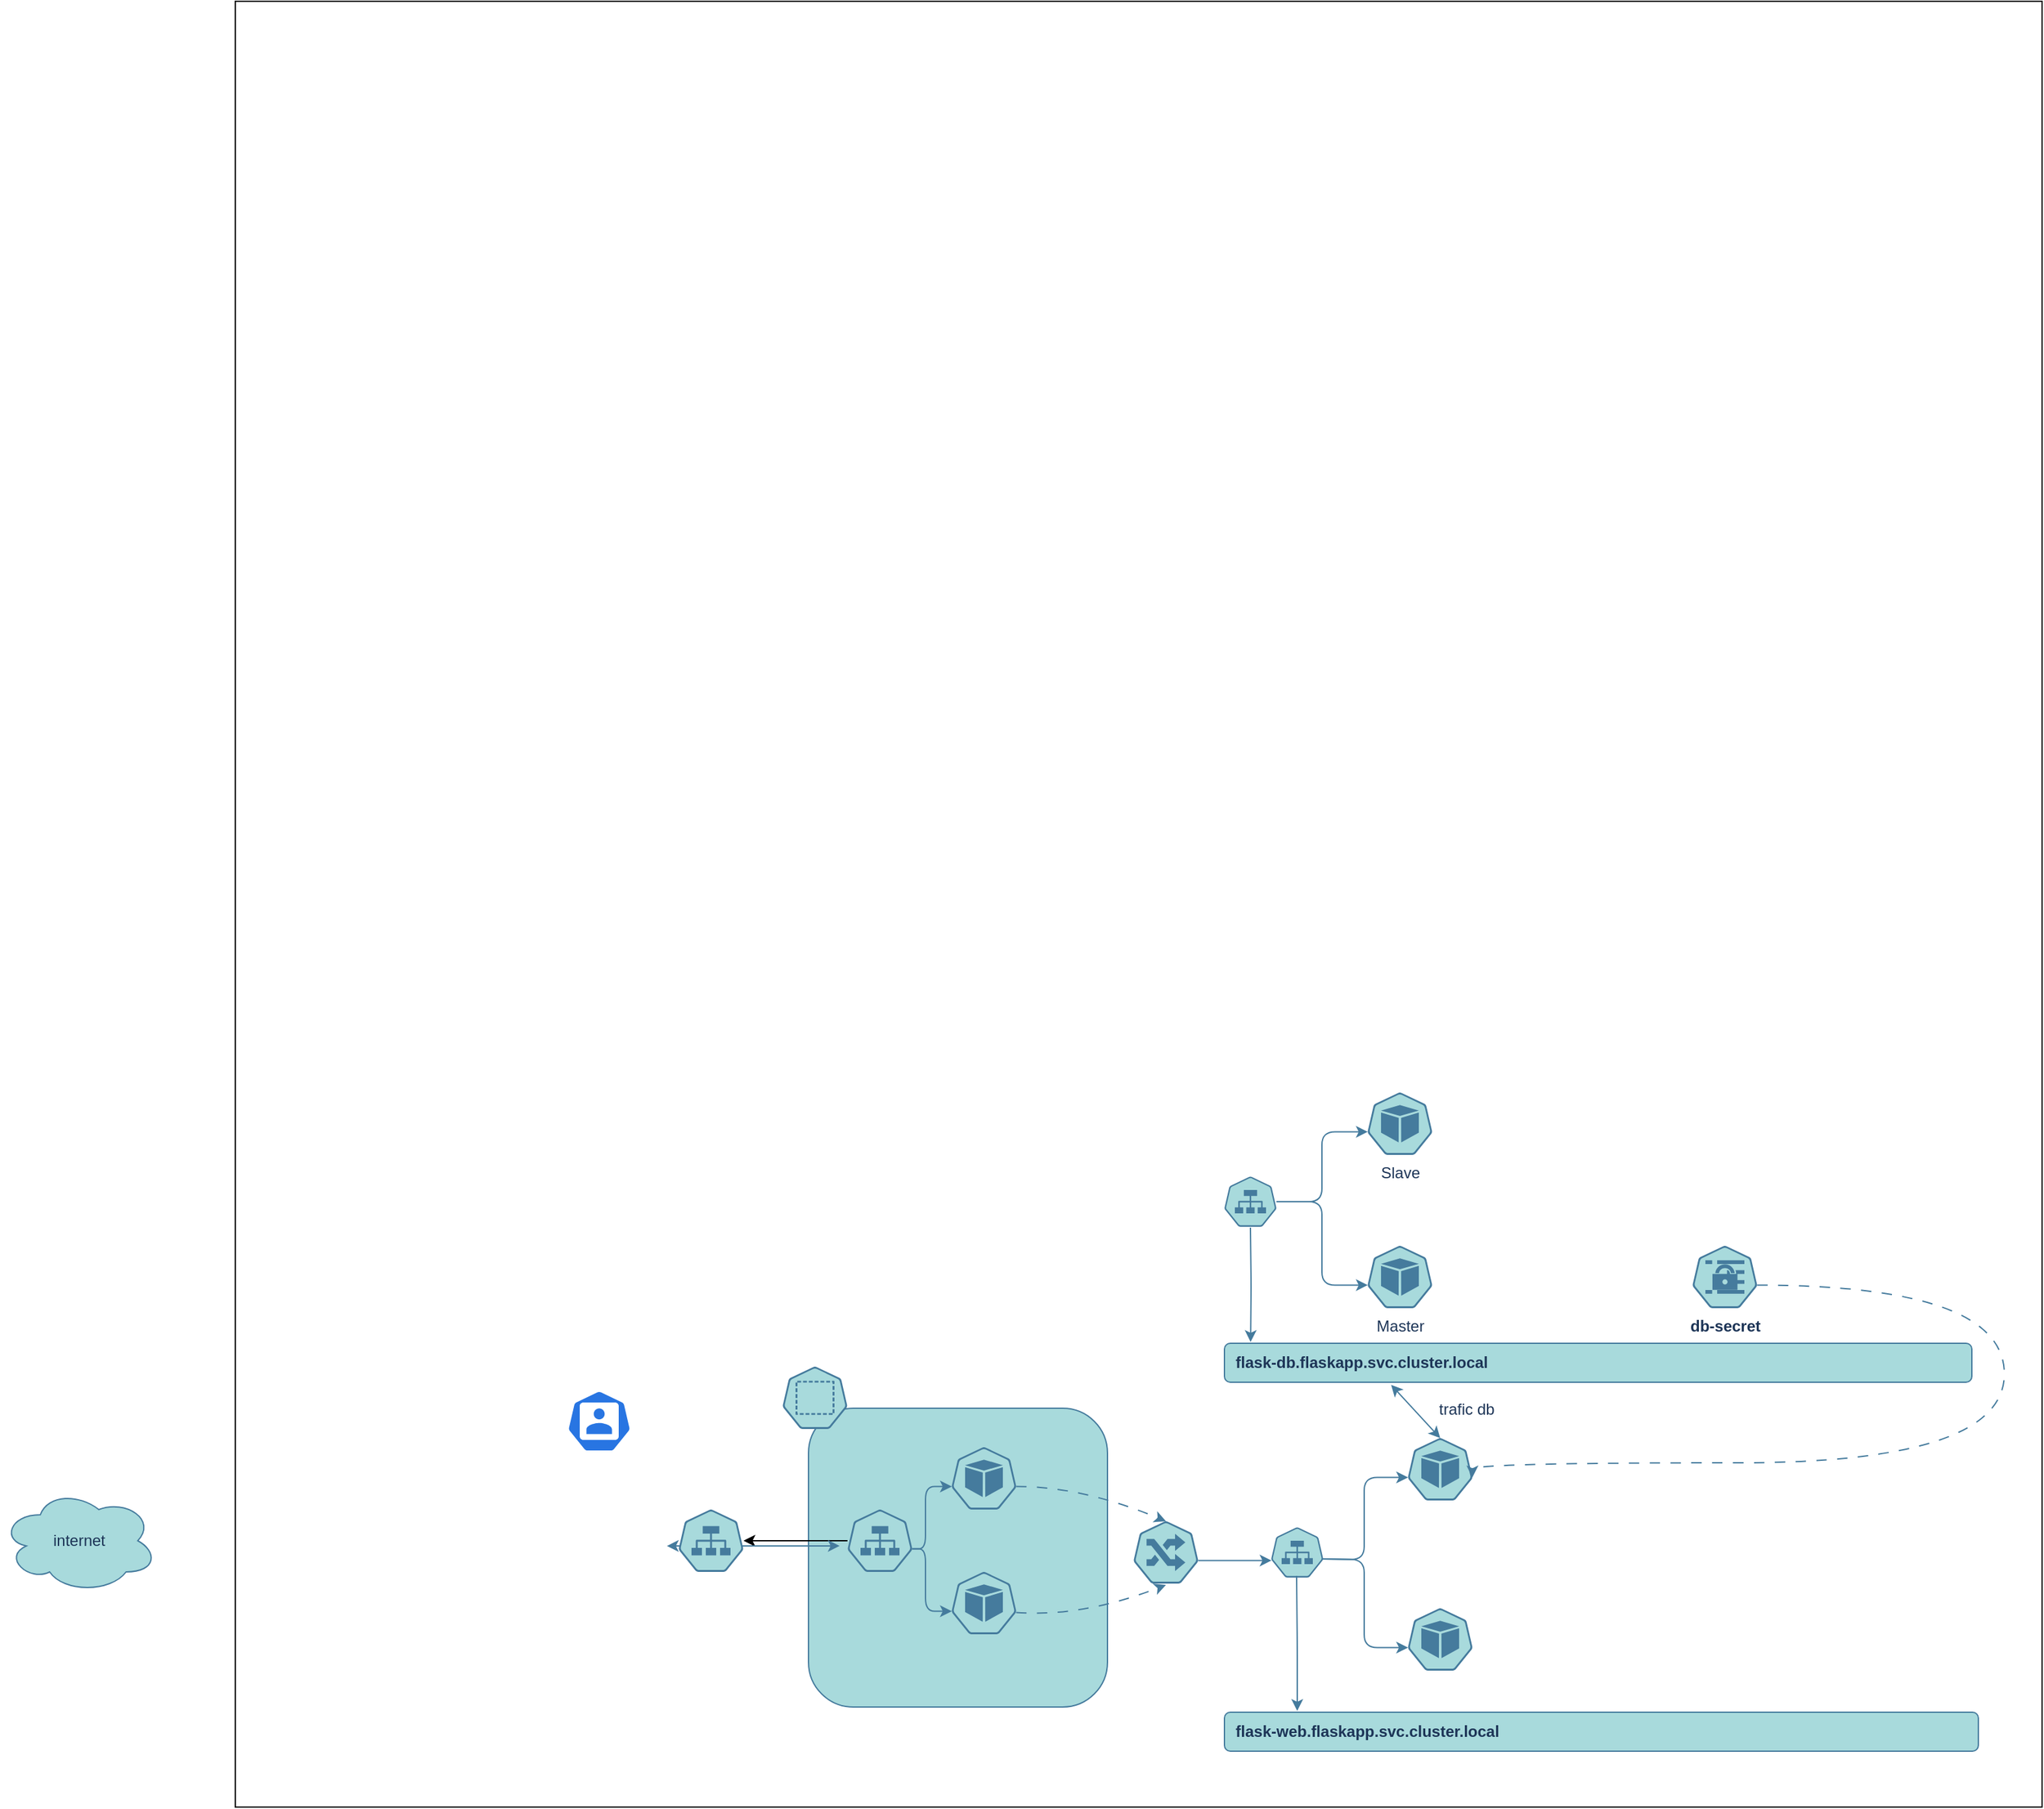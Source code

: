 <mxfile version="21.6.8" type="github">
  <diagram name="Page-1" id="xlADFHG7Xw4pcPWwjdXr">
    <mxGraphModel dx="1793" dy="949" grid="1" gridSize="10" guides="1" tooltips="1" connect="1" arrows="1" fold="1" page="1" pageScale="1" pageWidth="1654" pageHeight="1169" math="0" shadow="0">
      <root>
        <mxCell id="0" />
        <mxCell id="1" parent="0" />
        <mxCell id="rAjM1EAQAs6MS6uFvX8M-1" value="" style="whiteSpace=wrap;html=1;aspect=fixed;" parent="1" vertex="1">
          <mxGeometry x="870" y="210" width="1390" height="1390" as="geometry" />
        </mxCell>
        <mxCell id="rAjM1EAQAs6MS6uFvX8M-3" style="edgeStyle=orthogonalEdgeStyle;rounded=1;orthogonalLoop=1;jettySize=auto;html=1;entryX=0.005;entryY=0.63;entryDx=0;entryDy=0;entryPerimeter=0;labelBackgroundColor=none;fontColor=default;strokeColor=#457B9D;" parent="1" source="rAjM1EAQAs6MS6uFvX8M-6" target="rAjM1EAQAs6MS6uFvX8M-7" edge="1">
          <mxGeometry relative="1" as="geometry" />
        </mxCell>
        <mxCell id="rAjM1EAQAs6MS6uFvX8M-4" style="edgeStyle=orthogonalEdgeStyle;rounded=1;orthogonalLoop=1;jettySize=auto;html=1;entryX=0.005;entryY=0.63;entryDx=0;entryDy=0;entryPerimeter=0;labelBackgroundColor=none;fontColor=default;strokeColor=#457B9D;" parent="1" source="rAjM1EAQAs6MS6uFvX8M-6" target="rAjM1EAQAs6MS6uFvX8M-8" edge="1">
          <mxGeometry relative="1" as="geometry" />
        </mxCell>
        <mxCell id="rAjM1EAQAs6MS6uFvX8M-5" style="edgeStyle=orthogonalEdgeStyle;rounded=1;orthogonalLoop=1;jettySize=auto;html=1;exitX=0.5;exitY=1;exitDx=0;exitDy=0;exitPerimeter=0;entryX=0.035;entryY=0.1;entryDx=0;entryDy=0;entryPerimeter=0;labelBackgroundColor=none;fontColor=default;strokeColor=#457B9D;" parent="1" edge="1">
          <mxGeometry relative="1" as="geometry">
            <mxPoint x="1651" y="1154" as="sourcePoint" />
            <mxPoint x="1651.125" y="1242" as="targetPoint" />
          </mxGeometry>
        </mxCell>
        <mxCell id="rAjM1EAQAs6MS6uFvX8M-6" value="" style="sketch=0;html=1;dashed=0;whitespace=wrap;points=[[0.005,0.63,0],[0.1,0.2,0],[0.9,0.2,0],[0.5,0,0],[0.995,0.63,0],[0.72,0.99,0],[0.5,1,0],[0.28,0.99,0]];verticalLabelPosition=bottom;align=center;verticalAlign=top;shape=mxgraph.kubernetes.icon;prIcon=svc;rounded=1;labelBackgroundColor=none;fillColor=#A8DADC;strokeColor=#457B9D;fontColor=#1D3557;" parent="1" vertex="1">
          <mxGeometry x="1631" y="1110" width="40" height="48" as="geometry" />
        </mxCell>
        <mxCell id="rAjM1EAQAs6MS6uFvX8M-7" value="Slave" style="sketch=0;html=1;dashed=0;whitespace=wrap;points=[[0.005,0.63,0],[0.1,0.2,0],[0.9,0.2,0],[0.5,0,0],[0.995,0.63,0],[0.72,0.99,0],[0.5,1,0],[0.28,0.99,0]];verticalLabelPosition=bottom;align=center;verticalAlign=top;shape=mxgraph.kubernetes.icon;prIcon=pod;rounded=1;labelBackgroundColor=none;fillColor=#A8DADC;strokeColor=#457B9D;fontColor=#1D3557;" parent="1" vertex="1">
          <mxGeometry x="1741" y="1050" width="50" height="48" as="geometry" />
        </mxCell>
        <mxCell id="rAjM1EAQAs6MS6uFvX8M-8" value="Master" style="sketch=0;html=1;dashed=0;whitespace=wrap;points=[[0.005,0.63,0],[0.1,0.2,0],[0.9,0.2,0],[0.5,0,0],[0.995,0.63,0],[0.72,0.99,0],[0.5,1,0],[0.28,0.99,0]];verticalLabelPosition=bottom;align=center;verticalAlign=top;shape=mxgraph.kubernetes.icon;prIcon=pod;rounded=1;labelBackgroundColor=none;fillColor=#A8DADC;strokeColor=#457B9D;fontColor=#1D3557;" parent="1" vertex="1">
          <mxGeometry x="1741" y="1168" width="50" height="48" as="geometry" />
        </mxCell>
        <mxCell id="rAjM1EAQAs6MS6uFvX8M-9" style="edgeStyle=orthogonalEdgeStyle;rounded=1;orthogonalLoop=1;jettySize=auto;html=1;entryX=0.005;entryY=0.63;entryDx=0;entryDy=0;entryPerimeter=0;labelBackgroundColor=none;fontColor=default;strokeColor=#457B9D;" parent="1" target="rAjM1EAQAs6MS6uFvX8M-12" edge="1">
          <mxGeometry relative="1" as="geometry">
            <mxPoint x="1704" y="1409" as="sourcePoint" />
          </mxGeometry>
        </mxCell>
        <mxCell id="rAjM1EAQAs6MS6uFvX8M-10" style="edgeStyle=orthogonalEdgeStyle;rounded=1;orthogonalLoop=1;jettySize=auto;html=1;entryX=0.005;entryY=0.63;entryDx=0;entryDy=0;entryPerimeter=0;labelBackgroundColor=none;fontColor=default;strokeColor=#457B9D;" parent="1" target="rAjM1EAQAs6MS6uFvX8M-13" edge="1">
          <mxGeometry relative="1" as="geometry">
            <mxPoint x="1704" y="1409" as="sourcePoint" />
          </mxGeometry>
        </mxCell>
        <mxCell id="rAjM1EAQAs6MS6uFvX8M-11" style="edgeStyle=none;rounded=1;orthogonalLoop=1;jettySize=auto;html=1;exitX=0.5;exitY=0;exitDx=0;exitDy=0;exitPerimeter=0;entryX=0.223;entryY=1.067;entryDx=0;entryDy=0;entryPerimeter=0;startArrow=classic;startFill=1;labelBackgroundColor=none;fontColor=default;strokeColor=#457B9D;" parent="1" source="rAjM1EAQAs6MS6uFvX8M-12" target="rAjM1EAQAs6MS6uFvX8M-15" edge="1">
          <mxGeometry relative="1" as="geometry" />
        </mxCell>
        <mxCell id="rAjM1EAQAs6MS6uFvX8M-12" value="" style="sketch=0;html=1;dashed=0;whitespace=wrap;points=[[0.005,0.63,0],[0.1,0.2,0],[0.9,0.2,0],[0.5,0,0],[0.995,0.63,0],[0.72,0.99,0],[0.5,1,0],[0.28,0.99,0]];verticalLabelPosition=bottom;align=center;verticalAlign=top;shape=mxgraph.kubernetes.icon;prIcon=pod;rounded=1;labelBackgroundColor=none;fillColor=#A8DADC;strokeColor=#457B9D;fontColor=#1D3557;" parent="1" vertex="1">
          <mxGeometry x="1772" y="1316" width="50" height="48" as="geometry" />
        </mxCell>
        <mxCell id="rAjM1EAQAs6MS6uFvX8M-13" value="" style="sketch=0;html=1;dashed=0;whitespace=wrap;points=[[0.005,0.63,0],[0.1,0.2,0],[0.9,0.2,0],[0.5,0,0],[0.995,0.63,0],[0.72,0.99,0],[0.5,1,0],[0.28,0.99,0]];verticalLabelPosition=bottom;align=center;verticalAlign=top;shape=mxgraph.kubernetes.icon;prIcon=pod;rounded=1;labelBackgroundColor=none;fillColor=#A8DADC;strokeColor=#457B9D;fontColor=#1D3557;" parent="1" vertex="1">
          <mxGeometry x="1772" y="1447" width="50" height="48" as="geometry" />
        </mxCell>
        <mxCell id="rAjM1EAQAs6MS6uFvX8M-14" value="" style="sketch=0;html=1;dashed=0;whitespace=wrap;points=[[0.005,0.63,0],[0.1,0.2,0],[0.9,0.2,0],[0.5,0,0],[0.995,0.63,0],[0.72,0.99,0],[0.5,1,0],[0.28,0.99,0]];verticalLabelPosition=bottom;align=center;verticalAlign=top;shape=mxgraph.kubernetes.icon;prIcon=svc;rounded=1;labelBackgroundColor=none;fillColor=#A8DADC;strokeColor=#457B9D;fontColor=#1D3557;" parent="1" vertex="1">
          <mxGeometry x="1667" y="1380" width="40" height="48" as="geometry" />
        </mxCell>
        <mxCell id="rAjM1EAQAs6MS6uFvX8M-15" value="&amp;nbsp; flask-db.flaskapp.svc.cluster.local" style="rounded=1;whiteSpace=wrap;html=1;align=left;fontStyle=1;labelBackgroundColor=none;fillColor=#A8DADC;strokeColor=#457B9D;fontColor=#1D3557;" parent="1" vertex="1">
          <mxGeometry x="1631" y="1243" width="575" height="30" as="geometry" />
        </mxCell>
        <mxCell id="rAjM1EAQAs6MS6uFvX8M-16" value="&amp;nbsp; flask-web.flaskapp.svc.cluster.local" style="rounded=1;whiteSpace=wrap;html=1;align=left;fontStyle=1;labelBackgroundColor=none;fillColor=#A8DADC;strokeColor=#457B9D;fontColor=#1D3557;" parent="1" vertex="1">
          <mxGeometry x="1631" y="1527" width="580" height="30" as="geometry" />
        </mxCell>
        <mxCell id="rAjM1EAQAs6MS6uFvX8M-17" style="edgeStyle=orthogonalEdgeStyle;rounded=1;orthogonalLoop=1;jettySize=auto;html=1;exitX=0.5;exitY=1;exitDx=0;exitDy=0;exitPerimeter=0;labelBackgroundColor=none;fontColor=default;strokeColor=#457B9D;" parent="1" edge="1">
          <mxGeometry relative="1" as="geometry">
            <mxPoint x="1686.5" y="1422" as="sourcePoint" />
            <mxPoint x="1687" y="1526" as="targetPoint" />
          </mxGeometry>
        </mxCell>
        <mxCell id="rAjM1EAQAs6MS6uFvX8M-18" style="edgeStyle=orthogonalEdgeStyle;orthogonalLoop=1;jettySize=auto;html=1;exitX=0.995;exitY=0.63;exitDx=0;exitDy=0;exitPerimeter=0;entryX=0.995;entryY=0.63;entryDx=0;entryDy=0;entryPerimeter=0;dashed=1;dashPattern=8 8;curved=1;labelBackgroundColor=none;fontColor=default;strokeColor=#457B9D;" parent="1" source="rAjM1EAQAs6MS6uFvX8M-19" target="rAjM1EAQAs6MS6uFvX8M-12" edge="1">
          <mxGeometry relative="1" as="geometry">
            <Array as="points">
              <mxPoint x="2231" y="1198" />
              <mxPoint x="2231" y="1335" />
            </Array>
          </mxGeometry>
        </mxCell>
        <mxCell id="rAjM1EAQAs6MS6uFvX8M-19" value="&lt;b&gt;db-secret&lt;/b&gt;" style="sketch=0;html=1;dashed=0;whitespace=wrap;points=[[0.005,0.63,0],[0.1,0.2,0],[0.9,0.2,0],[0.5,0,0],[0.995,0.63,0],[0.72,0.99,0],[0.5,1,0],[0.28,0.99,0]];verticalLabelPosition=bottom;align=center;verticalAlign=top;shape=mxgraph.kubernetes.icon;prIcon=secret;rounded=1;labelBackgroundColor=none;fillColor=#A8DADC;strokeColor=#457B9D;fontColor=#1D3557;" parent="1" vertex="1">
          <mxGeometry x="1991" y="1168" width="50" height="48" as="geometry" />
        </mxCell>
        <mxCell id="rAjM1EAQAs6MS6uFvX8M-20" value="trafic db" style="text;html=1;align=center;verticalAlign=middle;resizable=0;points=[];autosize=1;strokeColor=none;fillColor=none;rounded=1;labelBackgroundColor=none;fontColor=#1D3557;" parent="1" vertex="1">
          <mxGeometry x="1782" y="1279" width="70" height="30" as="geometry" />
        </mxCell>
        <mxCell id="rAjM1EAQAs6MS6uFvX8M-21" value="" style="whiteSpace=wrap;html=1;aspect=fixed;rounded=1;labelBackgroundColor=none;fillColor=#A8DADC;strokeColor=#457B9D;fontColor=#1D3557;" parent="1" vertex="1">
          <mxGeometry x="1311" y="1293" width="230" height="230" as="geometry" />
        </mxCell>
        <mxCell id="rAjM1EAQAs6MS6uFvX8M-22" style="edgeStyle=none;orthogonalLoop=1;jettySize=auto;html=1;exitX=0.995;exitY=0.63;exitDx=0;exitDy=0;exitPerimeter=0;entryX=0.5;entryY=1;entryDx=0;entryDy=0;entryPerimeter=0;curved=1;labelBackgroundColor=none;fontColor=default;dashed=1;dashPattern=8 8;strokeColor=#457B9D;" parent="1" edge="1">
          <mxGeometry relative="1" as="geometry">
            <mxPoint x="1470.75" y="1450.24" as="sourcePoint" />
            <mxPoint x="1586" y="1429" as="targetPoint" />
            <Array as="points">
              <mxPoint x="1521" y="1454" />
            </Array>
          </mxGeometry>
        </mxCell>
        <mxCell id="rAjM1EAQAs6MS6uFvX8M-23" value="" style="sketch=0;html=1;dashed=0;whitespace=wrap;points=[[0.005,0.63,0],[0.1,0.2,0],[0.9,0.2,0],[0.5,0,0],[0.995,0.63,0],[0.72,0.99,0],[0.5,1,0],[0.28,0.99,0]];verticalLabelPosition=bottom;align=center;verticalAlign=top;shape=mxgraph.kubernetes.icon;prIcon=pod;rounded=1;labelBackgroundColor=none;fillColor=#A8DADC;strokeColor=#457B9D;fontColor=#1D3557;" parent="1" vertex="1">
          <mxGeometry x="1421" y="1419" width="50" height="48" as="geometry" />
        </mxCell>
        <mxCell id="rAjM1EAQAs6MS6uFvX8M-24" style="edgeStyle=none;orthogonalLoop=1;jettySize=auto;html=1;exitX=0.995;exitY=0.63;exitDx=0;exitDy=0;exitPerimeter=0;entryX=0.5;entryY=0;entryDx=0;entryDy=0;entryPerimeter=0;curved=1;dashed=1;dashPattern=8 8;labelBackgroundColor=none;strokeColor=#457B9D;fontColor=default;" parent="1" source="rAjM1EAQAs6MS6uFvX8M-25" target="rAjM1EAQAs6MS6uFvX8M-31" edge="1">
          <mxGeometry relative="1" as="geometry">
            <Array as="points">
              <mxPoint x="1521" y="1353" />
            </Array>
          </mxGeometry>
        </mxCell>
        <mxCell id="rAjM1EAQAs6MS6uFvX8M-25" value="" style="sketch=0;html=1;dashed=0;whitespace=wrap;points=[[0.005,0.63,0],[0.1,0.2,0],[0.9,0.2,0],[0.5,0,0],[0.995,0.63,0],[0.72,0.99,0],[0.5,1,0],[0.28,0.99,0]];verticalLabelPosition=bottom;align=center;verticalAlign=top;shape=mxgraph.kubernetes.icon;prIcon=pod;rounded=1;labelBackgroundColor=none;fillColor=#A8DADC;strokeColor=#457B9D;fontColor=#1D3557;" parent="1" vertex="1">
          <mxGeometry x="1421" y="1323" width="50" height="48" as="geometry" />
        </mxCell>
        <mxCell id="rAjM1EAQAs6MS6uFvX8M-26" style="edgeStyle=orthogonalEdgeStyle;rounded=1;orthogonalLoop=1;jettySize=auto;html=1;exitX=0.995;exitY=0.63;exitDx=0;exitDy=0;exitPerimeter=0;entryX=0.005;entryY=0.63;entryDx=0;entryDy=0;entryPerimeter=0;labelBackgroundColor=none;fontColor=default;strokeColor=#457B9D;" parent="1" source="rAjM1EAQAs6MS6uFvX8M-28" target="rAjM1EAQAs6MS6uFvX8M-25" edge="1">
          <mxGeometry relative="1" as="geometry">
            <Array as="points">
              <mxPoint x="1401" y="1401" />
              <mxPoint x="1401" y="1353" />
            </Array>
          </mxGeometry>
        </mxCell>
        <mxCell id="rAjM1EAQAs6MS6uFvX8M-27" style="edgeStyle=orthogonalEdgeStyle;rounded=1;orthogonalLoop=1;jettySize=auto;html=1;exitX=0.995;exitY=0.63;exitDx=0;exitDy=0;exitPerimeter=0;entryX=0.005;entryY=0.63;entryDx=0;entryDy=0;entryPerimeter=0;labelBackgroundColor=none;fontColor=default;strokeColor=#457B9D;" parent="1" source="rAjM1EAQAs6MS6uFvX8M-28" target="rAjM1EAQAs6MS6uFvX8M-23" edge="1">
          <mxGeometry relative="1" as="geometry">
            <Array as="points">
              <mxPoint x="1401" y="1401" />
              <mxPoint x="1401" y="1449" />
            </Array>
          </mxGeometry>
        </mxCell>
        <mxCell id="rAjM1EAQAs6MS6uFvX8M-38" value="" style="edgeStyle=orthogonalEdgeStyle;rounded=0;orthogonalLoop=1;jettySize=auto;html=1;" parent="1" source="rAjM1EAQAs6MS6uFvX8M-28" target="rAjM1EAQAs6MS6uFvX8M-37" edge="1">
          <mxGeometry relative="1" as="geometry" />
        </mxCell>
        <mxCell id="rAjM1EAQAs6MS6uFvX8M-28" value="" style="sketch=0;html=1;dashed=0;whitespace=wrap;points=[[0.005,0.63,0],[0.1,0.2,0],[0.9,0.2,0],[0.5,0,0],[0.995,0.63,0],[0.72,0.99,0],[0.5,1,0],[0.28,0.99,0]];verticalLabelPosition=bottom;align=center;verticalAlign=top;shape=mxgraph.kubernetes.icon;prIcon=svc;rounded=1;labelBackgroundColor=none;fillColor=#A8DADC;strokeColor=#457B9D;fontColor=#1D3557;" parent="1" vertex="1">
          <mxGeometry x="1341" y="1371" width="50" height="48" as="geometry" />
        </mxCell>
        <mxCell id="rAjM1EAQAs6MS6uFvX8M-29" value="" style="sketch=0;html=1;dashed=0;whitespace=wrap;points=[[0.005,0.63,0],[0.1,0.2,0],[0.9,0.2,0],[0.5,0,0],[0.995,0.63,0],[0.72,0.99,0],[0.5,1,0],[0.28,0.99,0]];verticalLabelPosition=bottom;align=center;verticalAlign=top;shape=mxgraph.kubernetes.icon;prIcon=ns;rounded=1;labelBackgroundColor=none;fillColor=#A8DADC;strokeColor=#457B9D;fontColor=#1D3557;" parent="1" vertex="1">
          <mxGeometry x="1291" y="1261" width="50" height="48" as="geometry" />
        </mxCell>
        <mxCell id="rAjM1EAQAs6MS6uFvX8M-30" style="edgeStyle=none;rounded=0;orthogonalLoop=1;jettySize=auto;html=1;exitX=0.995;exitY=0.63;exitDx=0;exitDy=0;exitPerimeter=0;entryX=0.005;entryY=0.63;entryDx=0;entryDy=0;entryPerimeter=0;labelBackgroundColor=none;strokeColor=#457B9D;fontColor=default;" parent="1" source="rAjM1EAQAs6MS6uFvX8M-31" target="rAjM1EAQAs6MS6uFvX8M-14" edge="1">
          <mxGeometry relative="1" as="geometry" />
        </mxCell>
        <mxCell id="rAjM1EAQAs6MS6uFvX8M-31" value="" style="sketch=0;html=1;dashed=0;whitespace=wrap;points=[[0.005,0.63,0],[0.1,0.2,0],[0.9,0.2,0],[0.5,0,0],[0.995,0.63,0],[0.72,0.99,0],[0.5,1,0],[0.28,0.99,0]];verticalLabelPosition=bottom;align=center;verticalAlign=top;shape=mxgraph.kubernetes.icon;prIcon=ing;rounded=1;labelBackgroundColor=none;fillColor=#A8DADC;strokeColor=#457B9D;fontColor=#1D3557;" parent="1" vertex="1">
          <mxGeometry x="1561" y="1380" width="50" height="48" as="geometry" />
        </mxCell>
        <mxCell id="rAjM1EAQAs6MS6uFvX8M-32" style="edgeStyle=none;rounded=0;orthogonalLoop=1;jettySize=auto;html=1;exitX=0.967;exitY=0.538;exitDx=0;exitDy=0;exitPerimeter=0;entryX=0.2;entryY=0.604;entryDx=0;entryDy=0;entryPerimeter=0;strokeColor=#457B9D;fontColor=#1D3557;fillColor=#A8DADC;startArrow=classic;startFill=1;" parent="1" edge="1">
          <mxGeometry relative="1" as="geometry">
            <mxPoint x="1202.04" y="1399.04" as="sourcePoint" />
            <mxPoint x="1335" y="1398.992" as="targetPoint" />
          </mxGeometry>
        </mxCell>
        <mxCell id="rAjM1EAQAs6MS6uFvX8M-33" value="internet" style="ellipse;shape=cloud;whiteSpace=wrap;html=1;strokeColor=#457B9D;fontColor=#1D3557;fillColor=#A8DADC;" parent="1" vertex="1">
          <mxGeometry x="690" y="1355" width="120" height="80" as="geometry" />
        </mxCell>
        <mxCell id="rAjM1EAQAs6MS6uFvX8M-34" value="" style="sketch=0;html=1;dashed=0;whitespace=wrap;fillColor=#2875E2;strokeColor=#ffffff;points=[[0.005,0.63,0],[0.1,0.2,0],[0.9,0.2,0],[0.5,0,0],[0.995,0.63,0],[0.72,0.99,0],[0.5,1,0],[0.28,0.99,0]];verticalLabelPosition=bottom;align=center;verticalAlign=top;shape=mxgraph.kubernetes.icon;prIcon=user;fontColor=#1D3557;" parent="1" vertex="1">
          <mxGeometry x="1125" y="1279" width="50" height="48" as="geometry" />
        </mxCell>
        <mxCell id="rAjM1EAQAs6MS6uFvX8M-37" value="" style="sketch=0;html=1;dashed=0;whitespace=wrap;points=[[0.005,0.63,0],[0.1,0.2,0],[0.9,0.2,0],[0.5,0,0],[0.995,0.63,0],[0.72,0.99,0],[0.5,1,0],[0.28,0.99,0]];verticalLabelPosition=bottom;align=center;verticalAlign=top;shape=mxgraph.kubernetes.icon;prIcon=svc;rounded=1;labelBackgroundColor=none;fillColor=#A8DADC;strokeColor=#457B9D;fontColor=#1D3557;" parent="1" vertex="1">
          <mxGeometry x="1211" y="1371" width="50" height="48" as="geometry" />
        </mxCell>
      </root>
    </mxGraphModel>
  </diagram>
</mxfile>
